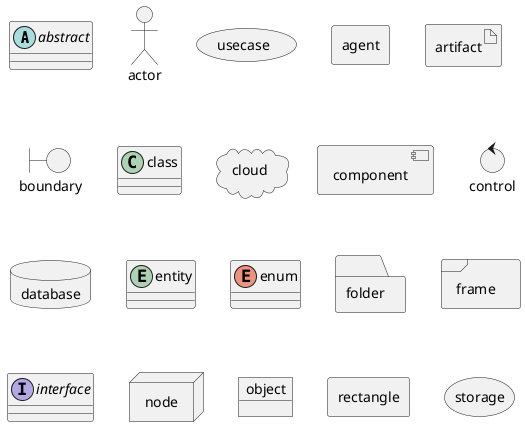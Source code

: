{
  "sha1": "56yozklsb9lf5nqsxx5lejhk3d1pwnw",
  "insertion": {
    "when": "2024-05-30T20:48:20.666Z",
    "user": "plantuml@gmail.com"
  }
}
@startuml
allow_mixing
abstract abstract
actor actor
usecase usecase
agent agent
artifact artifact
boundary boundary
'card card
class class
cloud cloud
component component
control control
database database
entity entity
enum enum
folder folder
frame frame
interface  interface
node node
object object
'participant participant
'rect rect
rectangle rectangle
'state state
storage storage
@enduml
